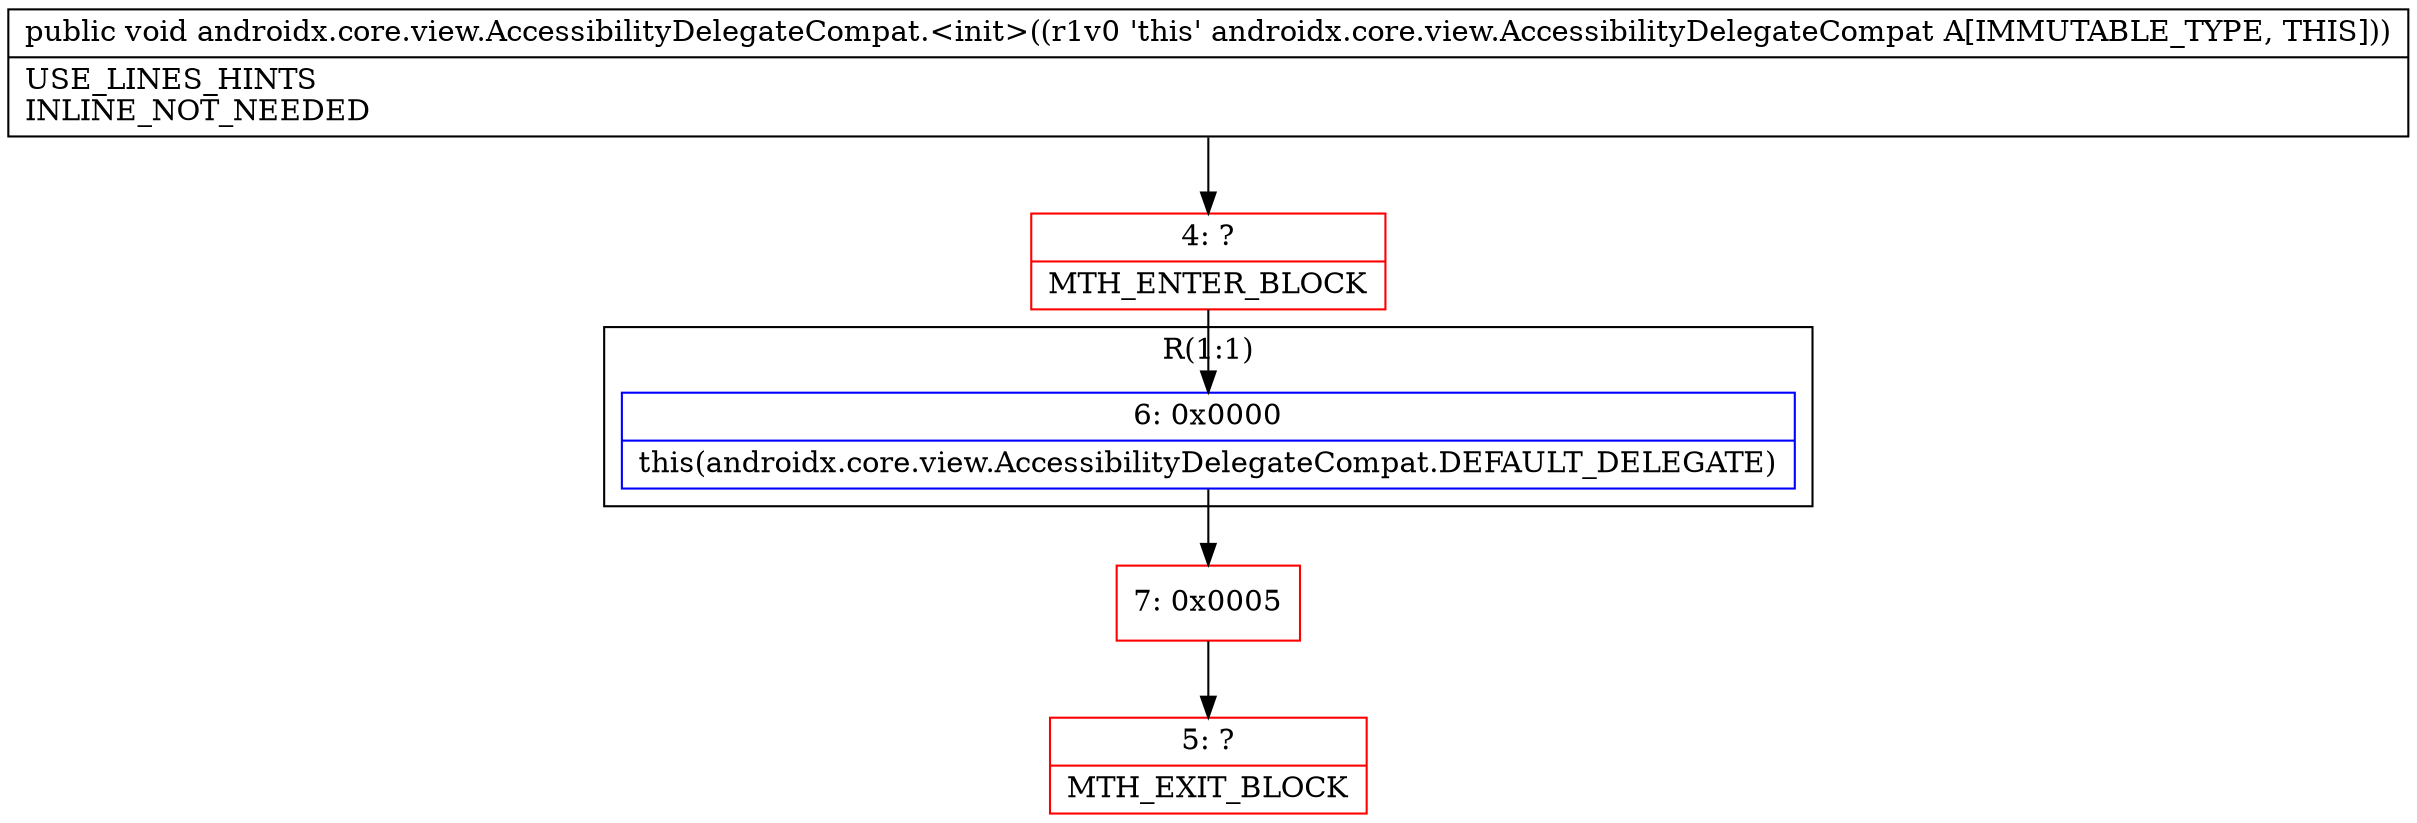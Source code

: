 digraph "CFG forandroidx.core.view.AccessibilityDelegateCompat.\<init\>()V" {
subgraph cluster_Region_974206138 {
label = "R(1:1)";
node [shape=record,color=blue];
Node_6 [shape=record,label="{6\:\ 0x0000|this(androidx.core.view.AccessibilityDelegateCompat.DEFAULT_DELEGATE)\l}"];
}
Node_4 [shape=record,color=red,label="{4\:\ ?|MTH_ENTER_BLOCK\l}"];
Node_7 [shape=record,color=red,label="{7\:\ 0x0005}"];
Node_5 [shape=record,color=red,label="{5\:\ ?|MTH_EXIT_BLOCK\l}"];
MethodNode[shape=record,label="{public void androidx.core.view.AccessibilityDelegateCompat.\<init\>((r1v0 'this' androidx.core.view.AccessibilityDelegateCompat A[IMMUTABLE_TYPE, THIS]))  | USE_LINES_HINTS\lINLINE_NOT_NEEDED\l}"];
MethodNode -> Node_4;Node_6 -> Node_7;
Node_4 -> Node_6;
Node_7 -> Node_5;
}

